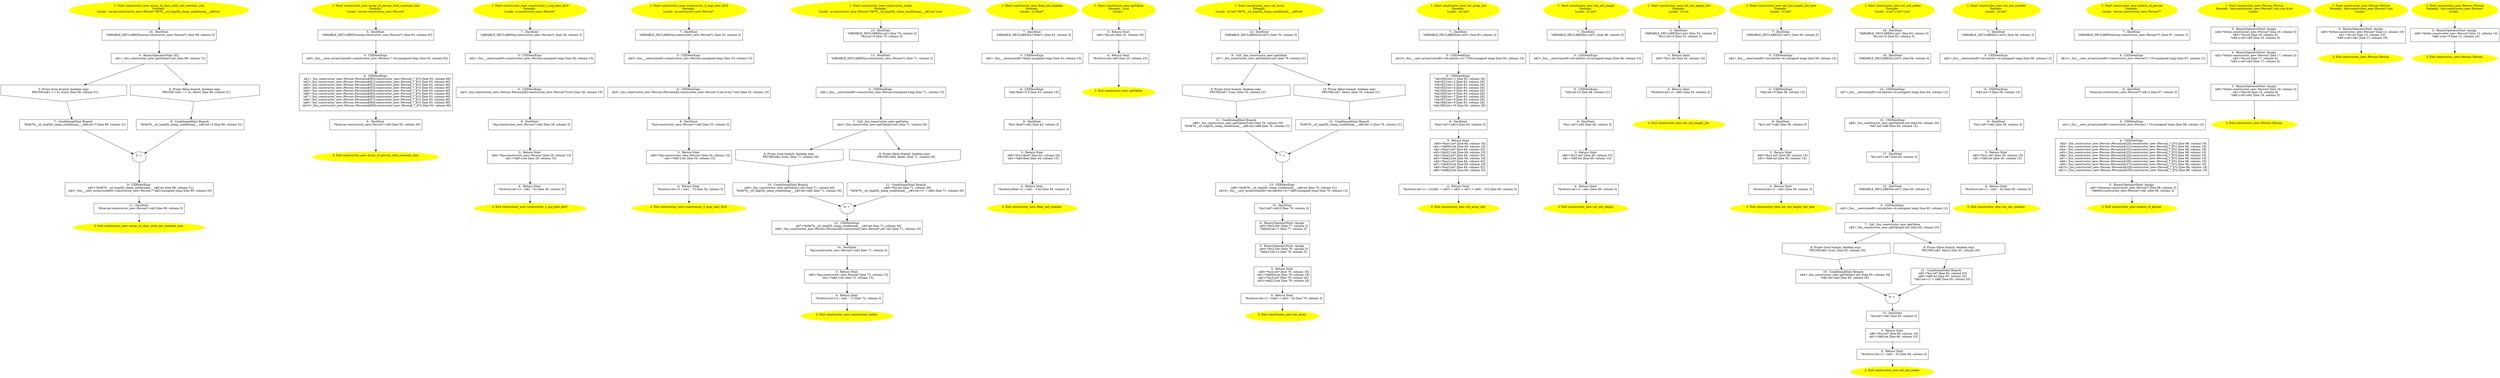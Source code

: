 /* @generated */
digraph cfg {
"array_of_class_with_not_constant_size#constructor_new#9810665286379016302.453a7058d5d4d9a1fa36084713fcfc7d_1" [label="1: Start constructor_new::array_of_class_with_not_constant_size\nFormals: \nLocals:  tarray:constructor_new::Person* 0$?%__sil_tmpSIL_temp_conditional___n$0:int \n  " color=yellow style=filled]
	

	 "array_of_class_with_not_constant_size#constructor_new#9810665286379016302.453a7058d5d4d9a1fa36084713fcfc7d_1" -> "array_of_class_with_not_constant_size#constructor_new#9810665286379016302.453a7058d5d4d9a1fa36084713fcfc7d_10" ;
"array_of_class_with_not_constant_size#constructor_new#9810665286379016302.453a7058d5d4d9a1fa36084713fcfc7d_2" [label="2: Exit constructor_new::array_of_class_with_not_constant_size \n  " color=yellow style=filled]
	

"array_of_class_with_not_constant_size#constructor_new#9810665286379016302.453a7058d5d4d9a1fa36084713fcfc7d_3" [label="3: + \n  " ]
	

	 "array_of_class_with_not_constant_size#constructor_new#9810665286379016302.453a7058d5d4d9a1fa36084713fcfc7d_3" -> "array_of_class_with_not_constant_size#constructor_new#9810665286379016302.453a7058d5d4d9a1fa36084713fcfc7d_9" ;
"array_of_class_with_not_constant_size#constructor_new#9810665286379016302.453a7058d5d4d9a1fa36084713fcfc7d_4" [label="4:  BinaryOperatorStmt: EQ \n   n$1=_fun_constructor_new::getValue(5:int) [line 89, column 31]\n " shape="box"]
	

	 "array_of_class_with_not_constant_size#constructor_new#9810665286379016302.453a7058d5d4d9a1fa36084713fcfc7d_4" -> "array_of_class_with_not_constant_size#constructor_new#9810665286379016302.453a7058d5d4d9a1fa36084713fcfc7d_5" ;
	 "array_of_class_with_not_constant_size#constructor_new#9810665286379016302.453a7058d5d4d9a1fa36084713fcfc7d_4" -> "array_of_class_with_not_constant_size#constructor_new#9810665286379016302.453a7058d5d4d9a1fa36084713fcfc7d_6" ;
"array_of_class_with_not_constant_size#constructor_new#9810665286379016302.453a7058d5d4d9a1fa36084713fcfc7d_5" [label="5: Prune (true branch, boolean exp) \n   PRUNE((n$1 == 5), true); [line 89, column 31]\n " shape="invhouse"]
	

	 "array_of_class_with_not_constant_size#constructor_new#9810665286379016302.453a7058d5d4d9a1fa36084713fcfc7d_5" -> "array_of_class_with_not_constant_size#constructor_new#9810665286379016302.453a7058d5d4d9a1fa36084713fcfc7d_7" ;
"array_of_class_with_not_constant_size#constructor_new#9810665286379016302.453a7058d5d4d9a1fa36084713fcfc7d_6" [label="6: Prune (false branch, boolean exp) \n   PRUNE(!(n$1 == 5), false); [line 89, column 31]\n " shape="invhouse"]
	

	 "array_of_class_with_not_constant_size#constructor_new#9810665286379016302.453a7058d5d4d9a1fa36084713fcfc7d_6" -> "array_of_class_with_not_constant_size#constructor_new#9810665286379016302.453a7058d5d4d9a1fa36084713fcfc7d_8" ;
"array_of_class_with_not_constant_size#constructor_new#9810665286379016302.453a7058d5d4d9a1fa36084713fcfc7d_7" [label="7:  ConditionalStmt Branch \n   *&0$?%__sil_tmpSIL_temp_conditional___n$0:int=5 [line 89, column 31]\n " shape="box"]
	

	 "array_of_class_with_not_constant_size#constructor_new#9810665286379016302.453a7058d5d4d9a1fa36084713fcfc7d_7" -> "array_of_class_with_not_constant_size#constructor_new#9810665286379016302.453a7058d5d4d9a1fa36084713fcfc7d_3" ;
"array_of_class_with_not_constant_size#constructor_new#9810665286379016302.453a7058d5d4d9a1fa36084713fcfc7d_8" [label="8:  ConditionalStmt Branch \n   *&0$?%__sil_tmpSIL_temp_conditional___n$0:int=3 [line 89, column 31]\n " shape="box"]
	

	 "array_of_class_with_not_constant_size#constructor_new#9810665286379016302.453a7058d5d4d9a1fa36084713fcfc7d_8" -> "array_of_class_with_not_constant_size#constructor_new#9810665286379016302.453a7058d5d4d9a1fa36084713fcfc7d_3" ;
"array_of_class_with_not_constant_size#constructor_new#9810665286379016302.453a7058d5d4d9a1fa36084713fcfc7d_9" [label="9:  CXXNewExpr \n   n$2=*&0$?%__sil_tmpSIL_temp_conditional___n$0:int [line 89, column 31]\n  n$3=_fun___new_array((sizeof(t=constructor_new::Person) * n$2):unsigned long) [line 89, column 20]\n " shape="box"]
	

	 "array_of_class_with_not_constant_size#constructor_new#9810665286379016302.453a7058d5d4d9a1fa36084713fcfc7d_9" -> "array_of_class_with_not_constant_size#constructor_new#9810665286379016302.453a7058d5d4d9a1fa36084713fcfc7d_11" ;
"array_of_class_with_not_constant_size#constructor_new#9810665286379016302.453a7058d5d4d9a1fa36084713fcfc7d_10" [label="10:  DeclStmt \n   VARIABLE_DECLARED(tarray:constructor_new::Person*); [line 89, column 3]\n " shape="box"]
	

	 "array_of_class_with_not_constant_size#constructor_new#9810665286379016302.453a7058d5d4d9a1fa36084713fcfc7d_10" -> "array_of_class_with_not_constant_size#constructor_new#9810665286379016302.453a7058d5d4d9a1fa36084713fcfc7d_4" ;
"array_of_class_with_not_constant_size#constructor_new#9810665286379016302.453a7058d5d4d9a1fa36084713fcfc7d_11" [label="11:  DeclStmt \n   *&tarray:constructor_new::Person*=n$3 [line 89, column 3]\n " shape="box"]
	

	 "array_of_class_with_not_constant_size#constructor_new#9810665286379016302.453a7058d5d4d9a1fa36084713fcfc7d_11" -> "array_of_class_with_not_constant_size#constructor_new#9810665286379016302.453a7058d5d4d9a1fa36084713fcfc7d_2" ;
"array_of_person_with_constant_size#constructor_new#10198805942353567956.2cf0ba8d0780ec60bbcca4089ec2aee6_1" [label="1: Start constructor_new::array_of_person_with_constant_size\nFormals: \nLocals:  tarray:constructor_new::Person* \n  " color=yellow style=filled]
	

	 "array_of_person_with_constant_size#constructor_new#10198805942353567956.2cf0ba8d0780ec60bbcca4089ec2aee6_1" -> "array_of_person_with_constant_size#constructor_new#10198805942353567956.2cf0ba8d0780ec60bbcca4089ec2aee6_5" ;
"array_of_person_with_constant_size#constructor_new#10198805942353567956.2cf0ba8d0780ec60bbcca4089ec2aee6_2" [label="2: Exit constructor_new::array_of_person_with_constant_size \n  " color=yellow style=filled]
	

"array_of_person_with_constant_size#constructor_new#10198805942353567956.2cf0ba8d0780ec60bbcca4089ec2aee6_3" [label="3:  CXXNewExpr \n   n$0=_fun___new_array((sizeof(t=constructor_new::Person) * 10):unsigned long) [line 93, column 62]\n " shape="box"]
	

	 "array_of_person_with_constant_size#constructor_new#10198805942353567956.2cf0ba8d0780ec60bbcca4089ec2aee6_3" -> "array_of_person_with_constant_size#constructor_new#10198805942353567956.2cf0ba8d0780ec60bbcca4089ec2aee6_4" ;
"array_of_person_with_constant_size#constructor_new#10198805942353567956.2cf0ba8d0780ec60bbcca4089ec2aee6_4" [label="4:  CXXNewExpr \n   n$1=_fun_constructor_new::Person::Person(n$0[0]:constructor_new::Person[_*_](*)) [line 93, column 66]\n  n$2=_fun_constructor_new::Person::Person(n$0[1]:constructor_new::Person[_*_](*)) [line 93, column 66]\n  n$3=_fun_constructor_new::Person::Person(n$0[2]:constructor_new::Person[_*_](*)) [line 93, column 66]\n  n$4=_fun_constructor_new::Person::Person(n$0[3]:constructor_new::Person[_*_](*)) [line 93, column 66]\n  n$5=_fun_constructor_new::Person::Person(n$0[4]:constructor_new::Person[_*_](*)) [line 93, column 66]\n  n$6=_fun_constructor_new::Person::Person(n$0[5]:constructor_new::Person[_*_](*)) [line 93, column 66]\n  n$7=_fun_constructor_new::Person::Person(n$0[6]:constructor_new::Person[_*_](*)) [line 93, column 66]\n  n$8=_fun_constructor_new::Person::Person(n$0[7]:constructor_new::Person[_*_](*)) [line 93, column 66]\n  n$9=_fun_constructor_new::Person::Person(n$0[8]:constructor_new::Person[_*_](*)) [line 93, column 66]\n  n$10=_fun_constructor_new::Person::Person(n$0[9]:constructor_new::Person[_*_](*)) [line 93, column 66]\n " shape="box"]
	

	 "array_of_person_with_constant_size#constructor_new#10198805942353567956.2cf0ba8d0780ec60bbcca4089ec2aee6_4" -> "array_of_person_with_constant_size#constructor_new#10198805942353567956.2cf0ba8d0780ec60bbcca4089ec2aee6_6" ;
"array_of_person_with_constant_size#constructor_new#10198805942353567956.2cf0ba8d0780ec60bbcca4089ec2aee6_5" [label="5:  DeclStmt \n   VARIABLE_DECLARED(tarray:constructor_new::Person*); [line 93, column 45]\n " shape="box"]
	

	 "array_of_person_with_constant_size#constructor_new#10198805942353567956.2cf0ba8d0780ec60bbcca4089ec2aee6_5" -> "array_of_person_with_constant_size#constructor_new#10198805942353567956.2cf0ba8d0780ec60bbcca4089ec2aee6_3" ;
"array_of_person_with_constant_size#constructor_new#10198805942353567956.2cf0ba8d0780ec60bbcca4089ec2aee6_6" [label="6:  DeclStmt \n   *&tarray:constructor_new::Person*=n$0 [line 93, column 45]\n " shape="box"]
	

	 "array_of_person_with_constant_size#constructor_new#10198805942353567956.2cf0ba8d0780ec60bbcca4089ec2aee6_6" -> "array_of_person_with_constant_size#constructor_new#10198805942353567956.2cf0ba8d0780ec60bbcca4089ec2aee6_2" ;
"constructor_1_arg_new_div0#constructor_new#798841234716809588.2c010a7c7293e961b9ed8149c3f3debe_1" [label="1: Start constructor_new::constructor_1_arg_new_div0\nFormals: \nLocals:  p:constructor_new::Person* \n  " color=yellow style=filled]
	

	 "constructor_1_arg_new_div0#constructor_new#798841234716809588.2c010a7c7293e961b9ed8149c3f3debe_1" -> "constructor_1_arg_new_div0#constructor_new#798841234716809588.2c010a7c7293e961b9ed8149c3f3debe_7" ;
"constructor_1_arg_new_div0#constructor_new#798841234716809588.2c010a7c7293e961b9ed8149c3f3debe_2" [label="2: Exit constructor_new::constructor_1_arg_new_div0 \n  " color=yellow style=filled]
	

"constructor_1_arg_new_div0#constructor_new#798841234716809588.2c010a7c7293e961b9ed8149c3f3debe_3" [label="3:  Return Stmt \n   n$0=*&p:constructor_new::Person* [line 29, column 15]\n  n$1=*n$0.x:int [line 29, column 15]\n " shape="box"]
	

	 "constructor_1_arg_new_div0#constructor_new#798841234716809588.2c010a7c7293e961b9ed8149c3f3debe_3" -> "constructor_1_arg_new_div0#constructor_new#798841234716809588.2c010a7c7293e961b9ed8149c3f3debe_4" ;
"constructor_1_arg_new_div0#constructor_new#798841234716809588.2c010a7c7293e961b9ed8149c3f3debe_4" [label="4:  Return Stmt \n   *&return:int=(1 / (n$1 - 5)) [line 29, column 3]\n " shape="box"]
	

	 "constructor_1_arg_new_div0#constructor_new#798841234716809588.2c010a7c7293e961b9ed8149c3f3debe_4" -> "constructor_1_arg_new_div0#constructor_new#798841234716809588.2c010a7c7293e961b9ed8149c3f3debe_2" ;
"constructor_1_arg_new_div0#constructor_new#798841234716809588.2c010a7c7293e961b9ed8149c3f3debe_5" [label="5:  CXXNewExpr \n   n$2=_fun___new(sizeof(t=constructor_new::Person):unsigned long) [line 28, column 15]\n " shape="box"]
	

	 "constructor_1_arg_new_div0#constructor_new#798841234716809588.2c010a7c7293e961b9ed8149c3f3debe_5" -> "constructor_1_arg_new_div0#constructor_new#798841234716809588.2c010a7c7293e961b9ed8149c3f3debe_6" ;
"constructor_1_arg_new_div0#constructor_new#798841234716809588.2c010a7c7293e961b9ed8149c3f3debe_6" [label="6:  CXXNewExpr \n   n$3=_fun_constructor_new::Person::Person(n$2:constructor_new::Person*,5:int) [line 28, column 19]\n " shape="box"]
	

	 "constructor_1_arg_new_div0#constructor_new#798841234716809588.2c010a7c7293e961b9ed8149c3f3debe_6" -> "constructor_1_arg_new_div0#constructor_new#798841234716809588.2c010a7c7293e961b9ed8149c3f3debe_8" ;
"constructor_1_arg_new_div0#constructor_new#798841234716809588.2c010a7c7293e961b9ed8149c3f3debe_7" [label="7:  DeclStmt \n   VARIABLE_DECLARED(p:constructor_new::Person*); [line 28, column 3]\n " shape="box"]
	

	 "constructor_1_arg_new_div0#constructor_new#798841234716809588.2c010a7c7293e961b9ed8149c3f3debe_7" -> "constructor_1_arg_new_div0#constructor_new#798841234716809588.2c010a7c7293e961b9ed8149c3f3debe_5" ;
"constructor_1_arg_new_div0#constructor_new#798841234716809588.2c010a7c7293e961b9ed8149c3f3debe_8" [label="8:  DeclStmt \n   *&p:constructor_new::Person*=n$2 [line 28, column 3]\n " shape="box"]
	

	 "constructor_1_arg_new_div0#constructor_new#798841234716809588.2c010a7c7293e961b9ed8149c3f3debe_8" -> "constructor_1_arg_new_div0#constructor_new#798841234716809588.2c010a7c7293e961b9ed8149c3f3debe_3" ;
"constructor_3_args_new_div0#constructor_new#13438839859480315932.2122014ebac449e6fb981ba75ba0617e_1" [label="1: Start constructor_new::constructor_3_args_new_div0\nFormals: \nLocals:  p:constructor_new::Person* \n  " color=yellow style=filled]
	

	 "constructor_3_args_new_div0#constructor_new#13438839859480315932.2122014ebac449e6fb981ba75ba0617e_1" -> "constructor_3_args_new_div0#constructor_new#13438839859480315932.2122014ebac449e6fb981ba75ba0617e_7" ;
"constructor_3_args_new_div0#constructor_new#13438839859480315932.2122014ebac449e6fb981ba75ba0617e_2" [label="2: Exit constructor_new::constructor_3_args_new_div0 \n  " color=yellow style=filled]
	

"constructor_3_args_new_div0#constructor_new#13438839859480315932.2122014ebac449e6fb981ba75ba0617e_3" [label="3:  Return Stmt \n   n$0=*&p:constructor_new::Person* [line 34, column 15]\n  n$1=*n$0.z:int [line 34, column 15]\n " shape="box"]
	

	 "constructor_3_args_new_div0#constructor_new#13438839859480315932.2122014ebac449e6fb981ba75ba0617e_3" -> "constructor_3_args_new_div0#constructor_new#13438839859480315932.2122014ebac449e6fb981ba75ba0617e_4" ;
"constructor_3_args_new_div0#constructor_new#13438839859480315932.2122014ebac449e6fb981ba75ba0617e_4" [label="4:  Return Stmt \n   *&return:int=(1 / (n$1 - 7)) [line 34, column 3]\n " shape="box"]
	

	 "constructor_3_args_new_div0#constructor_new#13438839859480315932.2122014ebac449e6fb981ba75ba0617e_4" -> "constructor_3_args_new_div0#constructor_new#13438839859480315932.2122014ebac449e6fb981ba75ba0617e_2" ;
"constructor_3_args_new_div0#constructor_new#13438839859480315932.2122014ebac449e6fb981ba75ba0617e_5" [label="5:  CXXNewExpr \n   n$2=_fun___new(sizeof(t=constructor_new::Person):unsigned long) [line 33, column 15]\n " shape="box"]
	

	 "constructor_3_args_new_div0#constructor_new#13438839859480315932.2122014ebac449e6fb981ba75ba0617e_5" -> "constructor_3_args_new_div0#constructor_new#13438839859480315932.2122014ebac449e6fb981ba75ba0617e_6" ;
"constructor_3_args_new_div0#constructor_new#13438839859480315932.2122014ebac449e6fb981ba75ba0617e_6" [label="6:  CXXNewExpr \n   n$3=_fun_constructor_new::Person::Person(n$2:constructor_new::Person*,5:int,6:int,7:int) [line 33, column 19]\n " shape="box"]
	

	 "constructor_3_args_new_div0#constructor_new#13438839859480315932.2122014ebac449e6fb981ba75ba0617e_6" -> "constructor_3_args_new_div0#constructor_new#13438839859480315932.2122014ebac449e6fb981ba75ba0617e_8" ;
"constructor_3_args_new_div0#constructor_new#13438839859480315932.2122014ebac449e6fb981ba75ba0617e_7" [label="7:  DeclStmt \n   VARIABLE_DECLARED(p:constructor_new::Person*); [line 33, column 3]\n " shape="box"]
	

	 "constructor_3_args_new_div0#constructor_new#13438839859480315932.2122014ebac449e6fb981ba75ba0617e_7" -> "constructor_3_args_new_div0#constructor_new#13438839859480315932.2122014ebac449e6fb981ba75ba0617e_5" ;
"constructor_3_args_new_div0#constructor_new#13438839859480315932.2122014ebac449e6fb981ba75ba0617e_8" [label="8:  DeclStmt \n   *&p:constructor_new::Person*=n$2 [line 33, column 3]\n " shape="box"]
	

	 "constructor_3_args_new_div0#constructor_new#13438839859480315932.2122014ebac449e6fb981ba75ba0617e_8" -> "constructor_3_args_new_div0#constructor_new#13438839859480315932.2122014ebac449e6fb981ba75ba0617e_3" ;
"constructor_nodes#constructor_new#2199504594298711726.73e416487288cbd4adea79b64a17dbe2_1" [label="1: Start constructor_new::constructor_nodes\nFormals: \nLocals:  p:constructor_new::Person* 0$?%__sil_tmpSIL_temp_conditional___n$3:int z:int \n  " color=yellow style=filled]
	

	 "constructor_nodes#constructor_new#2199504594298711726.73e416487288cbd4adea79b64a17dbe2_1" -> "constructor_nodes#constructor_new#2199504594298711726.73e416487288cbd4adea79b64a17dbe2_15" ;
"constructor_nodes#constructor_new#2199504594298711726.73e416487288cbd4adea79b64a17dbe2_2" [label="2: Exit constructor_new::constructor_nodes \n  " color=yellow style=filled]
	

"constructor_nodes#constructor_new#2199504594298711726.73e416487288cbd4adea79b64a17dbe2_3" [label="3:  Return Stmt \n   n$0=*&p:constructor_new::Person* [line 72, column 15]\n  n$1=*n$0.x:int [line 72, column 15]\n " shape="box"]
	

	 "constructor_nodes#constructor_new#2199504594298711726.73e416487288cbd4adea79b64a17dbe2_3" -> "constructor_nodes#constructor_new#2199504594298711726.73e416487288cbd4adea79b64a17dbe2_4" ;
"constructor_nodes#constructor_new#2199504594298711726.73e416487288cbd4adea79b64a17dbe2_4" [label="4:  Return Stmt \n   *&return:int=(1 / (n$1 - 7)) [line 72, column 3]\n " shape="box"]
	

	 "constructor_nodes#constructor_new#2199504594298711726.73e416487288cbd4adea79b64a17dbe2_4" -> "constructor_nodes#constructor_new#2199504594298711726.73e416487288cbd4adea79b64a17dbe2_2" ;
"constructor_nodes#constructor_new#2199504594298711726.73e416487288cbd4adea79b64a17dbe2_5" [label="5:  CXXNewExpr \n   n$2=_fun___new(sizeof(t=constructor_new::Person):unsigned long) [line 71, column 15]\n " shape="box"]
	

	 "constructor_nodes#constructor_new#2199504594298711726.73e416487288cbd4adea79b64a17dbe2_5" -> "constructor_nodes#constructor_new#2199504594298711726.73e416487288cbd4adea79b64a17dbe2_7" ;
"constructor_nodes#constructor_new#2199504594298711726.73e416487288cbd4adea79b64a17dbe2_6" [label="6: + \n  " ]
	

	 "constructor_nodes#constructor_new#2199504594298711726.73e416487288cbd4adea79b64a17dbe2_6" -> "constructor_nodes#constructor_new#2199504594298711726.73e416487288cbd4adea79b64a17dbe2_12" ;
"constructor_nodes#constructor_new#2199504594298711726.73e416487288cbd4adea79b64a17dbe2_7" [label="7:  Call _fun_constructor_new::getValue \n   n$4=_fun_constructor_new::getValue(0:int) [line 71, column 26]\n " shape="box"]
	

	 "constructor_nodes#constructor_new#2199504594298711726.73e416487288cbd4adea79b64a17dbe2_7" -> "constructor_nodes#constructor_new#2199504594298711726.73e416487288cbd4adea79b64a17dbe2_8" ;
	 "constructor_nodes#constructor_new#2199504594298711726.73e416487288cbd4adea79b64a17dbe2_7" -> "constructor_nodes#constructor_new#2199504594298711726.73e416487288cbd4adea79b64a17dbe2_9" ;
"constructor_nodes#constructor_new#2199504594298711726.73e416487288cbd4adea79b64a17dbe2_8" [label="8: Prune (true branch, boolean exp) \n   PRUNE(n$4, true); [line 71, column 26]\n " shape="invhouse"]
	

	 "constructor_nodes#constructor_new#2199504594298711726.73e416487288cbd4adea79b64a17dbe2_8" -> "constructor_nodes#constructor_new#2199504594298711726.73e416487288cbd4adea79b64a17dbe2_10" ;
"constructor_nodes#constructor_new#2199504594298711726.73e416487288cbd4adea79b64a17dbe2_9" [label="9: Prune (false branch, boolean exp) \n   PRUNE(!n$4, false); [line 71, column 26]\n " shape="invhouse"]
	

	 "constructor_nodes#constructor_new#2199504594298711726.73e416487288cbd4adea79b64a17dbe2_9" -> "constructor_nodes#constructor_new#2199504594298711726.73e416487288cbd4adea79b64a17dbe2_11" ;
"constructor_nodes#constructor_new#2199504594298711726.73e416487288cbd4adea79b64a17dbe2_10" [label="10:  ConditionalStmt Branch \n   n$5=_fun_constructor_new::getValue(1:int) [line 71, column 40]\n  *&0$?%__sil_tmpSIL_temp_conditional___n$3:int=n$5 [line 71, column 26]\n " shape="box"]
	

	 "constructor_nodes#constructor_new#2199504594298711726.73e416487288cbd4adea79b64a17dbe2_10" -> "constructor_nodes#constructor_new#2199504594298711726.73e416487288cbd4adea79b64a17dbe2_6" ;
"constructor_nodes#constructor_new#2199504594298711726.73e416487288cbd4adea79b64a17dbe2_11" [label="11:  ConditionalStmt Branch \n   n$6=*&z:int [line 71, column 58]\n  *&0$?%__sil_tmpSIL_temp_conditional___n$3:int=(1 + n$6) [line 71, column 26]\n " shape="box"]
	

	 "constructor_nodes#constructor_new#2199504594298711726.73e416487288cbd4adea79b64a17dbe2_11" -> "constructor_nodes#constructor_new#2199504594298711726.73e416487288cbd4adea79b64a17dbe2_6" ;
"constructor_nodes#constructor_new#2199504594298711726.73e416487288cbd4adea79b64a17dbe2_12" [label="12:  CXXNewExpr \n   n$7=*&0$?%__sil_tmpSIL_temp_conditional___n$3:int [line 71, column 26]\n  n$8=_fun_constructor_new::Person::Person(n$2:constructor_new::Person*,n$7:int) [line 71, column 19]\n " shape="box"]
	

	 "constructor_nodes#constructor_new#2199504594298711726.73e416487288cbd4adea79b64a17dbe2_12" -> "constructor_nodes#constructor_new#2199504594298711726.73e416487288cbd4adea79b64a17dbe2_14" ;
"constructor_nodes#constructor_new#2199504594298711726.73e416487288cbd4adea79b64a17dbe2_13" [label="13:  DeclStmt \n   VARIABLE_DECLARED(p:constructor_new::Person*); [line 71, column 3]\n " shape="box"]
	

	 "constructor_nodes#constructor_new#2199504594298711726.73e416487288cbd4adea79b64a17dbe2_13" -> "constructor_nodes#constructor_new#2199504594298711726.73e416487288cbd4adea79b64a17dbe2_5" ;
"constructor_nodes#constructor_new#2199504594298711726.73e416487288cbd4adea79b64a17dbe2_14" [label="14:  DeclStmt \n   *&p:constructor_new::Person*=n$2 [line 71, column 3]\n " shape="box"]
	

	 "constructor_nodes#constructor_new#2199504594298711726.73e416487288cbd4adea79b64a17dbe2_14" -> "constructor_nodes#constructor_new#2199504594298711726.73e416487288cbd4adea79b64a17dbe2_3" ;
"constructor_nodes#constructor_new#2199504594298711726.73e416487288cbd4adea79b64a17dbe2_15" [label="15:  DeclStmt \n   VARIABLE_DECLARED(z:int); [line 70, column 3]\n  *&z:int=6 [line 70, column 3]\n " shape="box"]
	

	 "constructor_nodes#constructor_new#2199504594298711726.73e416487288cbd4adea79b64a17dbe2_15" -> "constructor_nodes#constructor_new#2199504594298711726.73e416487288cbd4adea79b64a17dbe2_13" ;
"float_init_number#constructor_new#3988440966025503299.b1d13528d0a983c1943c8fdd13e58be6_1" [label="1: Start constructor_new::float_init_number\nFormals: \nLocals:  x1:float* \n  " color=yellow style=filled]
	

	 "float_init_number#constructor_new#3988440966025503299.b1d13528d0a983c1943c8fdd13e58be6_1" -> "float_init_number#constructor_new#3988440966025503299.b1d13528d0a983c1943c8fdd13e58be6_7" ;
"float_init_number#constructor_new#3988440966025503299.b1d13528d0a983c1943c8fdd13e58be6_2" [label="2: Exit constructor_new::float_init_number \n  " color=yellow style=filled]
	

"float_init_number#constructor_new#3988440966025503299.b1d13528d0a983c1943c8fdd13e58be6_3" [label="3:  Return Stmt \n   n$0=*&x1:float* [line 44, column 16]\n  n$1=*n$0:float [line 44, column 15]\n " shape="box"]
	

	 "float_init_number#constructor_new#3988440966025503299.b1d13528d0a983c1943c8fdd13e58be6_3" -> "float_init_number#constructor_new#3988440966025503299.b1d13528d0a983c1943c8fdd13e58be6_4" ;
"float_init_number#constructor_new#3988440966025503299.b1d13528d0a983c1943c8fdd13e58be6_4" [label="4:  Return Stmt \n   *&return:float=(1 / (n$1 - 5.4)) [line 44, column 3]\n " shape="box"]
	

	 "float_init_number#constructor_new#3988440966025503299.b1d13528d0a983c1943c8fdd13e58be6_4" -> "float_init_number#constructor_new#3988440966025503299.b1d13528d0a983c1943c8fdd13e58be6_2" ;
"float_init_number#constructor_new#3988440966025503299.b1d13528d0a983c1943c8fdd13e58be6_5" [label="5:  CXXNewExpr \n   n$2=_fun___new(sizeof(t=float):unsigned long) [line 43, column 15]\n " shape="box"]
	

	 "float_init_number#constructor_new#3988440966025503299.b1d13528d0a983c1943c8fdd13e58be6_5" -> "float_init_number#constructor_new#3988440966025503299.b1d13528d0a983c1943c8fdd13e58be6_6" ;
"float_init_number#constructor_new#3988440966025503299.b1d13528d0a983c1943c8fdd13e58be6_6" [label="6:  CXXNewExpr \n   *n$2:float=5.4 [line 43, column 15]\n " shape="box"]
	

	 "float_init_number#constructor_new#3988440966025503299.b1d13528d0a983c1943c8fdd13e58be6_6" -> "float_init_number#constructor_new#3988440966025503299.b1d13528d0a983c1943c8fdd13e58be6_8" ;
"float_init_number#constructor_new#3988440966025503299.b1d13528d0a983c1943c8fdd13e58be6_7" [label="7:  DeclStmt \n   VARIABLE_DECLARED(x1:float*); [line 43, column 3]\n " shape="box"]
	

	 "float_init_number#constructor_new#3988440966025503299.b1d13528d0a983c1943c8fdd13e58be6_7" -> "float_init_number#constructor_new#3988440966025503299.b1d13528d0a983c1943c8fdd13e58be6_5" ;
"float_init_number#constructor_new#3988440966025503299.b1d13528d0a983c1943c8fdd13e58be6_8" [label="8:  DeclStmt \n   *&x1:float*=n$2 [line 43, column 3]\n " shape="box"]
	

	 "float_init_number#constructor_new#3988440966025503299.b1d13528d0a983c1943c8fdd13e58be6_8" -> "float_init_number#constructor_new#3988440966025503299.b1d13528d0a983c1943c8fdd13e58be6_3" ;
"getValue#constructor_new#15577065010748217440.6aa0942189125cc8fd36b278b0742cd2_1" [label="1: Start constructor_new::getValue\nFormals:  x:int\nLocals:  \n  " color=yellow style=filled]
	

	 "getValue#constructor_new#15577065010748217440.6aa0942189125cc8fd36b278b0742cd2_1" -> "getValue#constructor_new#15577065010748217440.6aa0942189125cc8fd36b278b0742cd2_3" ;
"getValue#constructor_new#15577065010748217440.6aa0942189125cc8fd36b278b0742cd2_2" [label="2: Exit constructor_new::getValue \n  " color=yellow style=filled]
	

"getValue#constructor_new#15577065010748217440.6aa0942189125cc8fd36b278b0742cd2_3" [label="3:  Return Stmt \n   n$0=*&x:int [line 25, column 30]\n " shape="box"]
	

	 "getValue#constructor_new#15577065010748217440.6aa0942189125cc8fd36b278b0742cd2_3" -> "getValue#constructor_new#15577065010748217440.6aa0942189125cc8fd36b278b0742cd2_4" ;
"getValue#constructor_new#15577065010748217440.6aa0942189125cc8fd36b278b0742cd2_4" [label="4:  Return Stmt \n   *&return:int=n$0 [line 25, column 23]\n " shape="box"]
	

	 "getValue#constructor_new#15577065010748217440.6aa0942189125cc8fd36b278b0742cd2_4" -> "getValue#constructor_new#15577065010748217440.6aa0942189125cc8fd36b278b0742cd2_2" ;
"int_array#constructor_new#17288301834361373856.f0e67f3600c928968ac2559eafa09ba2_1" [label="1: Start constructor_new::int_array\nFormals: \nLocals:  x2:int* 0$?%__sil_tmpSIL_temp_conditional___n$6:int \n  " color=yellow style=filled]
	

	 "int_array#constructor_new#17288301834361373856.f0e67f3600c928968ac2559eafa09ba2_1" -> "int_array#constructor_new#17288301834361373856.f0e67f3600c928968ac2559eafa09ba2_14" ;
"int_array#constructor_new#17288301834361373856.f0e67f3600c928968ac2559eafa09ba2_2" [label="2: Exit constructor_new::int_array \n  " color=yellow style=filled]
	

"int_array#constructor_new#17288301834361373856.f0e67f3600c928968ac2559eafa09ba2_3" [label="3:  Return Stmt \n   n$0=*&x2:int* [line 79, column 16]\n  n$1=*n$0[0]:int [line 79, column 16]\n  n$2=*&x2:int* [line 79, column 24]\n  n$3=*n$2[1]:int [line 79, column 24]\n " shape="box"]
	

	 "int_array#constructor_new#17288301834361373856.f0e67f3600c928968ac2559eafa09ba2_3" -> "int_array#constructor_new#17288301834361373856.f0e67f3600c928968ac2559eafa09ba2_4" ;
"int_array#constructor_new#17288301834361373856.f0e67f3600c928968ac2559eafa09ba2_4" [label="4:  Return Stmt \n   *&return:int=(1 / ((n$1 + n$3) - 3)) [line 79, column 3]\n " shape="box"]
	

	 "int_array#constructor_new#17288301834361373856.f0e67f3600c928968ac2559eafa09ba2_4" -> "int_array#constructor_new#17288301834361373856.f0e67f3600c928968ac2559eafa09ba2_2" ;
"int_array#constructor_new#17288301834361373856.f0e67f3600c928968ac2559eafa09ba2_5" [label="5:  BinaryOperatorStmt: Assign \n   n$4=*&x2:int* [line 78, column 3]\n  *n$4[1]:int=2 [line 78, column 3]\n " shape="box"]
	

	 "int_array#constructor_new#17288301834361373856.f0e67f3600c928968ac2559eafa09ba2_5" -> "int_array#constructor_new#17288301834361373856.f0e67f3600c928968ac2559eafa09ba2_3" ;
"int_array#constructor_new#17288301834361373856.f0e67f3600c928968ac2559eafa09ba2_6" [label="6:  BinaryOperatorStmt: Assign \n   n$5=*&x2:int* [line 77, column 3]\n  *n$5[0]:int=1 [line 77, column 3]\n " shape="box"]
	

	 "int_array#constructor_new#17288301834361373856.f0e67f3600c928968ac2559eafa09ba2_6" -> "int_array#constructor_new#17288301834361373856.f0e67f3600c928968ac2559eafa09ba2_5" ;
"int_array#constructor_new#17288301834361373856.f0e67f3600c928968ac2559eafa09ba2_7" [label="7: + \n  " ]
	

	 "int_array#constructor_new#17288301834361373856.f0e67f3600c928968ac2559eafa09ba2_7" -> "int_array#constructor_new#17288301834361373856.f0e67f3600c928968ac2559eafa09ba2_13" ;
"int_array#constructor_new#17288301834361373856.f0e67f3600c928968ac2559eafa09ba2_8" [label="8:  Call _fun_constructor_new::getValue \n   n$7=_fun_constructor_new::getValue(5:int) [line 76, column 21]\n " shape="box"]
	

	 "int_array#constructor_new#17288301834361373856.f0e67f3600c928968ac2559eafa09ba2_8" -> "int_array#constructor_new#17288301834361373856.f0e67f3600c928968ac2559eafa09ba2_9" ;
	 "int_array#constructor_new#17288301834361373856.f0e67f3600c928968ac2559eafa09ba2_8" -> "int_array#constructor_new#17288301834361373856.f0e67f3600c928968ac2559eafa09ba2_10" ;
"int_array#constructor_new#17288301834361373856.f0e67f3600c928968ac2559eafa09ba2_9" [label="9: Prune (true branch, boolean exp) \n   PRUNE(n$7, true); [line 76, column 21]\n " shape="invhouse"]
	

	 "int_array#constructor_new#17288301834361373856.f0e67f3600c928968ac2559eafa09ba2_9" -> "int_array#constructor_new#17288301834361373856.f0e67f3600c928968ac2559eafa09ba2_11" ;
"int_array#constructor_new#17288301834361373856.f0e67f3600c928968ac2559eafa09ba2_10" [label="10: Prune (false branch, boolean exp) \n   PRUNE(!n$7, false); [line 76, column 21]\n " shape="invhouse"]
	

	 "int_array#constructor_new#17288301834361373856.f0e67f3600c928968ac2559eafa09ba2_10" -> "int_array#constructor_new#17288301834361373856.f0e67f3600c928968ac2559eafa09ba2_12" ;
"int_array#constructor_new#17288301834361373856.f0e67f3600c928968ac2559eafa09ba2_11" [label="11:  ConditionalStmt Branch \n   n$8=_fun_constructor_new::getValue(5:int) [line 76, column 35]\n  *&0$?%__sil_tmpSIL_temp_conditional___n$6:int=n$8 [line 76, column 21]\n " shape="box"]
	

	 "int_array#constructor_new#17288301834361373856.f0e67f3600c928968ac2559eafa09ba2_11" -> "int_array#constructor_new#17288301834361373856.f0e67f3600c928968ac2559eafa09ba2_7" ;
"int_array#constructor_new#17288301834361373856.f0e67f3600c928968ac2559eafa09ba2_12" [label="12:  ConditionalStmt Branch \n   *&0$?%__sil_tmpSIL_temp_conditional___n$6:int=3 [line 76, column 21]\n " shape="box"]
	

	 "int_array#constructor_new#17288301834361373856.f0e67f3600c928968ac2559eafa09ba2_12" -> "int_array#constructor_new#17288301834361373856.f0e67f3600c928968ac2559eafa09ba2_7" ;
"int_array#constructor_new#17288301834361373856.f0e67f3600c928968ac2559eafa09ba2_13" [label="13:  CXXNewExpr \n   n$9=*&0$?%__sil_tmpSIL_temp_conditional___n$6:int [line 76, column 21]\n  n$10=_fun___new_array((sizeof(t=int;nbytes=4) * n$9):unsigned long) [line 76, column 13]\n " shape="box"]
	

	 "int_array#constructor_new#17288301834361373856.f0e67f3600c928968ac2559eafa09ba2_13" -> "int_array#constructor_new#17288301834361373856.f0e67f3600c928968ac2559eafa09ba2_15" ;
"int_array#constructor_new#17288301834361373856.f0e67f3600c928968ac2559eafa09ba2_14" [label="14:  DeclStmt \n   VARIABLE_DECLARED(x2:int*); [line 76, column 3]\n " shape="box"]
	

	 "int_array#constructor_new#17288301834361373856.f0e67f3600c928968ac2559eafa09ba2_14" -> "int_array#constructor_new#17288301834361373856.f0e67f3600c928968ac2559eafa09ba2_8" ;
"int_array#constructor_new#17288301834361373856.f0e67f3600c928968ac2559eafa09ba2_15" [label="15:  DeclStmt \n   *&x2:int*=n$10 [line 76, column 3]\n " shape="box"]
	

	 "int_array#constructor_new#17288301834361373856.f0e67f3600c928968ac2559eafa09ba2_15" -> "int_array#constructor_new#17288301834361373856.f0e67f3600c928968ac2559eafa09ba2_6" ;
"int_array_init#constructor_new#14099932616230884357.69a63438c3aee293029f068d373c29c3_1" [label="1: Start constructor_new::int_array_init\nFormals: \nLocals:  arr:int* \n  " color=yellow style=filled]
	

	 "int_array_init#constructor_new#14099932616230884357.69a63438c3aee293029f068d373c29c3_1" -> "int_array_init#constructor_new#14099932616230884357.69a63438c3aee293029f068d373c29c3_7" ;
"int_array_init#constructor_new#14099932616230884357.69a63438c3aee293029f068d373c29c3_2" [label="2: Exit constructor_new::int_array_init \n  " color=yellow style=filled]
	

"int_array_init#constructor_new#14099932616230884357.69a63438c3aee293029f068d373c29c3_3" [label="3:  Return Stmt \n   n$0=*&arr:int* [line 84, column 16]\n  n$1=*n$0[0]:int [line 84, column 16]\n  n$2=*&arr:int* [line 84, column 25]\n  n$3=*n$2[1]:int [line 84, column 25]\n  n$4=*&arr:int* [line 84, column 34]\n  n$5=*n$4[2]:int [line 84, column 34]\n  n$6=*&arr:int* [line 84, column 43]\n  n$7=*n$6[3]:int [line 84, column 43]\n  n$8=*&arr:int* [line 84, column 52]\n  n$9=*n$8[4]:int [line 84, column 52]\n " shape="box"]
	

	 "int_array_init#constructor_new#14099932616230884357.69a63438c3aee293029f068d373c29c3_3" -> "int_array_init#constructor_new#14099932616230884357.69a63438c3aee293029f068d373c29c3_4" ;
"int_array_init#constructor_new#14099932616230884357.69a63438c3aee293029f068d373c29c3_4" [label="4:  Return Stmt \n   *&return:int=(1 / (((((n$1 + n$3) + n$5) + n$7) + n$9) - 15)) [line 84, column 3]\n " shape="box"]
	

	 "int_array_init#constructor_new#14099932616230884357.69a63438c3aee293029f068d373c29c3_4" -> "int_array_init#constructor_new#14099932616230884357.69a63438c3aee293029f068d373c29c3_2" ;
"int_array_init#constructor_new#14099932616230884357.69a63438c3aee293029f068d373c29c3_5" [label="5:  CXXNewExpr \n   n$10=_fun___new_array((sizeof(t=int;nbytes=4) * 100):unsigned long) [line 83, column 14]\n " shape="box"]
	

	 "int_array_init#constructor_new#14099932616230884357.69a63438c3aee293029f068d373c29c3_5" -> "int_array_init#constructor_new#14099932616230884357.69a63438c3aee293029f068d373c29c3_6" ;
"int_array_init#constructor_new#14099932616230884357.69a63438c3aee293029f068d373c29c3_6" [label="6:  CXXNewExpr \n   *n$10[0]:int=1 [line 83, column 26]\n  *n$10[1]:int=2 [line 83, column 26]\n  *n$10[2]:int=3 [line 83, column 26]\n  *n$10[3]:int=4 [line 83, column 26]\n  *n$10[4]:int=5 [line 83, column 26]\n  *n$10[5]:int=6 [line 83, column 26]\n  *n$10[6]:int=7 [line 83, column 26]\n  *n$10[7]:int=8 [line 83, column 26]\n  *n$10[8]:int=9 [line 83, column 26]\n  *n$10[9]:int=10 [line 83, column 26]\n " shape="box"]
	

	 "int_array_init#constructor_new#14099932616230884357.69a63438c3aee293029f068d373c29c3_6" -> "int_array_init#constructor_new#14099932616230884357.69a63438c3aee293029f068d373c29c3_8" ;
"int_array_init#constructor_new#14099932616230884357.69a63438c3aee293029f068d373c29c3_7" [label="7:  DeclStmt \n   VARIABLE_DECLARED(arr:int*); [line 83, column 3]\n " shape="box"]
	

	 "int_array_init#constructor_new#14099932616230884357.69a63438c3aee293029f068d373c29c3_7" -> "int_array_init#constructor_new#14099932616230884357.69a63438c3aee293029f068d373c29c3_5" ;
"int_array_init#constructor_new#14099932616230884357.69a63438c3aee293029f068d373c29c3_8" [label="8:  DeclStmt \n   *&arr:int*=n$10 [line 83, column 3]\n " shape="box"]
	

	 "int_array_init#constructor_new#14099932616230884357.69a63438c3aee293029f068d373c29c3_8" -> "int_array_init#constructor_new#14099932616230884357.69a63438c3aee293029f068d373c29c3_3" ;
"int_init_empty#constructor_new#15413029864213743197.d5b807871fe4ea10e898a381f0edef4d_1" [label="1: Start constructor_new::int_init_empty\nFormals: \nLocals:  x1:int* \n  " color=yellow style=filled]
	

	 "int_init_empty#constructor_new#15413029864213743197.d5b807871fe4ea10e898a381f0edef4d_1" -> "int_init_empty#constructor_new#15413029864213743197.d5b807871fe4ea10e898a381f0edef4d_7" ;
"int_init_empty#constructor_new#15413029864213743197.d5b807871fe4ea10e898a381f0edef4d_2" [label="2: Exit constructor_new::int_init_empty \n  " color=yellow style=filled]
	

"int_init_empty#constructor_new#15413029864213743197.d5b807871fe4ea10e898a381f0edef4d_3" [label="3:  Return Stmt \n   n$0=*&x1:int* [line 49, column 15]\n  n$1=*n$0:int [line 49, column 14]\n " shape="box"]
	

	 "int_init_empty#constructor_new#15413029864213743197.d5b807871fe4ea10e898a381f0edef4d_3" -> "int_init_empty#constructor_new#15413029864213743197.d5b807871fe4ea10e898a381f0edef4d_4" ;
"int_init_empty#constructor_new#15413029864213743197.d5b807871fe4ea10e898a381f0edef4d_4" [label="4:  Return Stmt \n   *&return:int=(1 / n$1) [line 49, column 3]\n " shape="box"]
	

	 "int_init_empty#constructor_new#15413029864213743197.d5b807871fe4ea10e898a381f0edef4d_4" -> "int_init_empty#constructor_new#15413029864213743197.d5b807871fe4ea10e898a381f0edef4d_2" ;
"int_init_empty#constructor_new#15413029864213743197.d5b807871fe4ea10e898a381f0edef4d_5" [label="5:  CXXNewExpr \n   n$2=_fun___new(sizeof(t=int;nbytes=4):unsigned long) [line 48, column 13]\n " shape="box"]
	

	 "int_init_empty#constructor_new#15413029864213743197.d5b807871fe4ea10e898a381f0edef4d_5" -> "int_init_empty#constructor_new#15413029864213743197.d5b807871fe4ea10e898a381f0edef4d_6" ;
"int_init_empty#constructor_new#15413029864213743197.d5b807871fe4ea10e898a381f0edef4d_6" [label="6:  CXXNewExpr \n   *n$2:int=0 [line 48, column 21]\n " shape="box"]
	

	 "int_init_empty#constructor_new#15413029864213743197.d5b807871fe4ea10e898a381f0edef4d_6" -> "int_init_empty#constructor_new#15413029864213743197.d5b807871fe4ea10e898a381f0edef4d_8" ;
"int_init_empty#constructor_new#15413029864213743197.d5b807871fe4ea10e898a381f0edef4d_7" [label="7:  DeclStmt \n   VARIABLE_DECLARED(x1:int*); [line 48, column 3]\n " shape="box"]
	

	 "int_init_empty#constructor_new#15413029864213743197.d5b807871fe4ea10e898a381f0edef4d_7" -> "int_init_empty#constructor_new#15413029864213743197.d5b807871fe4ea10e898a381f0edef4d_5" ;
"int_init_empty#constructor_new#15413029864213743197.d5b807871fe4ea10e898a381f0edef4d_8" [label="8:  DeclStmt \n   *&x1:int*=n$2 [line 48, column 3]\n " shape="box"]
	

	 "int_init_empty#constructor_new#15413029864213743197.d5b807871fe4ea10e898a381f0edef4d_8" -> "int_init_empty#constructor_new#15413029864213743197.d5b807871fe4ea10e898a381f0edef4d_3" ;
"int_init_empty_list#constructor_new#3613770932207490177.2b4662eed1a13d3237e163f39bc6397c_1" [label="1: Start constructor_new::int_init_empty_list\nFormals: \nLocals:  x1:int \n  " color=yellow style=filled]
	

	 "int_init_empty_list#constructor_new#3613770932207490177.2b4662eed1a13d3237e163f39bc6397c_1" -> "int_init_empty_list#constructor_new#3613770932207490177.2b4662eed1a13d3237e163f39bc6397c_5" ;
"int_init_empty_list#constructor_new#3613770932207490177.2b4662eed1a13d3237e163f39bc6397c_2" [label="2: Exit constructor_new::int_init_empty_list \n  " color=yellow style=filled]
	

"int_init_empty_list#constructor_new#3613770932207490177.2b4662eed1a13d3237e163f39bc6397c_3" [label="3:  Return Stmt \n   n$0=*&x1:int [line 54, column 14]\n " shape="box"]
	

	 "int_init_empty_list#constructor_new#3613770932207490177.2b4662eed1a13d3237e163f39bc6397c_3" -> "int_init_empty_list#constructor_new#3613770932207490177.2b4662eed1a13d3237e163f39bc6397c_4" ;
"int_init_empty_list#constructor_new#3613770932207490177.2b4662eed1a13d3237e163f39bc6397c_4" [label="4:  Return Stmt \n   *&return:int=(1 / n$0) [line 54, column 3]\n " shape="box"]
	

	 "int_init_empty_list#constructor_new#3613770932207490177.2b4662eed1a13d3237e163f39bc6397c_4" -> "int_init_empty_list#constructor_new#3613770932207490177.2b4662eed1a13d3237e163f39bc6397c_2" ;
"int_init_empty_list#constructor_new#3613770932207490177.2b4662eed1a13d3237e163f39bc6397c_5" [label="5:  DeclStmt \n   VARIABLE_DECLARED(x1:int); [line 53, column 3]\n  *&x1:int=0 [line 53, column 3]\n " shape="box"]
	

	 "int_init_empty_list#constructor_new#3613770932207490177.2b4662eed1a13d3237e163f39bc6397c_5" -> "int_init_empty_list#constructor_new#3613770932207490177.2b4662eed1a13d3237e163f39bc6397c_3" ;
"int_init_empty_list_new#constructor_new#18093274870234850959.e77c2840901e6e789e52d55ac81db88f_1" [label="1: Start constructor_new::int_init_empty_list_new\nFormals: \nLocals:  x1:int* \n  " color=yellow style=filled]
	

	 "int_init_empty_list_new#constructor_new#18093274870234850959.e77c2840901e6e789e52d55ac81db88f_1" -> "int_init_empty_list_new#constructor_new#18093274870234850959.e77c2840901e6e789e52d55ac81db88f_7" ;
"int_init_empty_list_new#constructor_new#18093274870234850959.e77c2840901e6e789e52d55ac81db88f_2" [label="2: Exit constructor_new::int_init_empty_list_new \n  " color=yellow style=filled]
	

"int_init_empty_list_new#constructor_new#18093274870234850959.e77c2840901e6e789e52d55ac81db88f_3" [label="3:  Return Stmt \n   n$0=*&x1:int* [line 59, column 15]\n  n$1=*n$0:int [line 59, column 14]\n " shape="box"]
	

	 "int_init_empty_list_new#constructor_new#18093274870234850959.e77c2840901e6e789e52d55ac81db88f_3" -> "int_init_empty_list_new#constructor_new#18093274870234850959.e77c2840901e6e789e52d55ac81db88f_4" ;
"int_init_empty_list_new#constructor_new#18093274870234850959.e77c2840901e6e789e52d55ac81db88f_4" [label="4:  Return Stmt \n   *&return:int=(1 / n$1) [line 59, column 3]\n " shape="box"]
	

	 "int_init_empty_list_new#constructor_new#18093274870234850959.e77c2840901e6e789e52d55ac81db88f_4" -> "int_init_empty_list_new#constructor_new#18093274870234850959.e77c2840901e6e789e52d55ac81db88f_2" ;
"int_init_empty_list_new#constructor_new#18093274870234850959.e77c2840901e6e789e52d55ac81db88f_5" [label="5:  CXXNewExpr \n   n$2=_fun___new(sizeof(t=int;nbytes=4):unsigned long) [line 58, column 13]\n " shape="box"]
	

	 "int_init_empty_list_new#constructor_new#18093274870234850959.e77c2840901e6e789e52d55ac81db88f_5" -> "int_init_empty_list_new#constructor_new#18093274870234850959.e77c2840901e6e789e52d55ac81db88f_6" ;
"int_init_empty_list_new#constructor_new#18093274870234850959.e77c2840901e6e789e52d55ac81db88f_6" [label="6:  CXXNewExpr \n   *n$2:int=0 [line 58, column 13]\n " shape="box"]
	

	 "int_init_empty_list_new#constructor_new#18093274870234850959.e77c2840901e6e789e52d55ac81db88f_6" -> "int_init_empty_list_new#constructor_new#18093274870234850959.e77c2840901e6e789e52d55ac81db88f_8" ;
"int_init_empty_list_new#constructor_new#18093274870234850959.e77c2840901e6e789e52d55ac81db88f_7" [label="7:  DeclStmt \n   VARIABLE_DECLARED(x1:int*); [line 58, column 3]\n " shape="box"]
	

	 "int_init_empty_list_new#constructor_new#18093274870234850959.e77c2840901e6e789e52d55ac81db88f_7" -> "int_init_empty_list_new#constructor_new#18093274870234850959.e77c2840901e6e789e52d55ac81db88f_5" ;
"int_init_empty_list_new#constructor_new#18093274870234850959.e77c2840901e6e789e52d55ac81db88f_8" [label="8:  DeclStmt \n   *&x1:int*=n$2 [line 58, column 3]\n " shape="box"]
	

	 "int_init_empty_list_new#constructor_new#18093274870234850959.e77c2840901e6e789e52d55ac81db88f_8" -> "int_init_empty_list_new#constructor_new#18093274870234850959.e77c2840901e6e789e52d55ac81db88f_3" ;
"int_init_nodes#constructor_new#3816193909145311065.e18f1e2417086b4c8d20246eeee5dd01_1" [label="1: Start constructor_new::int_init_nodes\nFormals: \nLocals:  x:int* y:int* z:int \n  " color=yellow style=filled]
	

	 "int_init_nodes#constructor_new#3816193909145311065.e18f1e2417086b4c8d20246eeee5dd01_1" -> "int_init_nodes#constructor_new#3816193909145311065.e18f1e2417086b4c8d20246eeee5dd01_18" ;
"int_init_nodes#constructor_new#3816193909145311065.e18f1e2417086b4c8d20246eeee5dd01_2" [label="2: Exit constructor_new::int_init_nodes \n  " color=yellow style=filled]
	

"int_init_nodes#constructor_new#3816193909145311065.e18f1e2417086b4c8d20246eeee5dd01_3" [label="3:  Return Stmt \n   n$0=*&x:int* [line 66, column 16]\n  n$1=*n$0:int [line 66, column 15]\n " shape="box"]
	

	 "int_init_nodes#constructor_new#3816193909145311065.e18f1e2417086b4c8d20246eeee5dd01_3" -> "int_init_nodes#constructor_new#3816193909145311065.e18f1e2417086b4c8d20246eeee5dd01_4" ;
"int_init_nodes#constructor_new#3816193909145311065.e18f1e2417086b4c8d20246eeee5dd01_4" [label="4:  Return Stmt \n   *&return:int=(1 / (n$1 - 5)) [line 66, column 3]\n " shape="box"]
	

	 "int_init_nodes#constructor_new#3816193909145311065.e18f1e2417086b4c8d20246eeee5dd01_4" -> "int_init_nodes#constructor_new#3816193909145311065.e18f1e2417086b4c8d20246eeee5dd01_2" ;
"int_init_nodes#constructor_new#3816193909145311065.e18f1e2417086b4c8d20246eeee5dd01_5" [label="5:  CXXNewExpr \n   n$2=_fun___new(sizeof(t=int;nbytes=4):unsigned long) [line 65, column 12]\n " shape="box"]
	

	 "int_init_nodes#constructor_new#3816193909145311065.e18f1e2417086b4c8d20246eeee5dd01_5" -> "int_init_nodes#constructor_new#3816193909145311065.e18f1e2417086b4c8d20246eeee5dd01_7" ;
"int_init_nodes#constructor_new#3816193909145311065.e18f1e2417086b4c8d20246eeee5dd01_6" [label="6: + \n  " ]
	

	 "int_init_nodes#constructor_new#3816193909145311065.e18f1e2417086b4c8d20246eeee5dd01_6" -> "int_init_nodes#constructor_new#3816193909145311065.e18f1e2417086b4c8d20246eeee5dd01_13" ;
"int_init_nodes#constructor_new#3816193909145311065.e18f1e2417086b4c8d20246eeee5dd01_7" [label="7:  Call _fun_constructor_new::getValue \n   n$3=_fun_constructor_new::getValue(0:int) [line 65, column 20]\n " shape="box"]
	

	 "int_init_nodes#constructor_new#3816193909145311065.e18f1e2417086b4c8d20246eeee5dd01_7" -> "int_init_nodes#constructor_new#3816193909145311065.e18f1e2417086b4c8d20246eeee5dd01_8" ;
	 "int_init_nodes#constructor_new#3816193909145311065.e18f1e2417086b4c8d20246eeee5dd01_7" -> "int_init_nodes#constructor_new#3816193909145311065.e18f1e2417086b4c8d20246eeee5dd01_9" ;
"int_init_nodes#constructor_new#3816193909145311065.e18f1e2417086b4c8d20246eeee5dd01_8" [label="8: Prune (true branch, boolean exp) \n   PRUNE(n$3, true); [line 65, column 20]\n " shape="invhouse"]
	

	 "int_init_nodes#constructor_new#3816193909145311065.e18f1e2417086b4c8d20246eeee5dd01_8" -> "int_init_nodes#constructor_new#3816193909145311065.e18f1e2417086b4c8d20246eeee5dd01_10" ;
"int_init_nodes#constructor_new#3816193909145311065.e18f1e2417086b4c8d20246eeee5dd01_9" [label="9: Prune (false branch, boolean exp) \n   PRUNE(!n$3, false); [line 65, column 20]\n " shape="invhouse"]
	

	 "int_init_nodes#constructor_new#3816193909145311065.e18f1e2417086b4c8d20246eeee5dd01_9" -> "int_init_nodes#constructor_new#3816193909145311065.e18f1e2417086b4c8d20246eeee5dd01_11" ;
"int_init_nodes#constructor_new#3816193909145311065.e18f1e2417086b4c8d20246eeee5dd01_10" [label="10:  ConditionalStmt Branch \n   n$4=_fun_constructor_new::getValue(1:int) [line 65, column 34]\n  *n$2:int=n$4 [line 65, column 20]\n " shape="box"]
	

	 "int_init_nodes#constructor_new#3816193909145311065.e18f1e2417086b4c8d20246eeee5dd01_10" -> "int_init_nodes#constructor_new#3816193909145311065.e18f1e2417086b4c8d20246eeee5dd01_6" ;
"int_init_nodes#constructor_new#3816193909145311065.e18f1e2417086b4c8d20246eeee5dd01_11" [label="11:  ConditionalStmt Branch \n   n$5=*&y:int* [line 65, column 53]\n  n$6=*n$5:int [line 65, column 52]\n  *n$2:int=(1 + n$6) [line 65, column 20]\n " shape="box"]
	

	 "int_init_nodes#constructor_new#3816193909145311065.e18f1e2417086b4c8d20246eeee5dd01_11" -> "int_init_nodes#constructor_new#3816193909145311065.e18f1e2417086b4c8d20246eeee5dd01_6" ;
"int_init_nodes#constructor_new#3816193909145311065.e18f1e2417086b4c8d20246eeee5dd01_12" [label="12:  DeclStmt \n   VARIABLE_DECLARED(x:int*); [line 65, column 3]\n " shape="box"]
	

	 "int_init_nodes#constructor_new#3816193909145311065.e18f1e2417086b4c8d20246eeee5dd01_12" -> "int_init_nodes#constructor_new#3816193909145311065.e18f1e2417086b4c8d20246eeee5dd01_5" ;
"int_init_nodes#constructor_new#3816193909145311065.e18f1e2417086b4c8d20246eeee5dd01_13" [label="13:  DeclStmt \n   *&x:int*=n$2 [line 65, column 3]\n " shape="box"]
	

	 "int_init_nodes#constructor_new#3816193909145311065.e18f1e2417086b4c8d20246eeee5dd01_13" -> "int_init_nodes#constructor_new#3816193909145311065.e18f1e2417086b4c8d20246eeee5dd01_3" ;
"int_init_nodes#constructor_new#3816193909145311065.e18f1e2417086b4c8d20246eeee5dd01_14" [label="14:  CXXNewExpr \n   n$7=_fun___new(sizeof(t=int;nbytes=4):unsigned long) [line 64, column 12]\n " shape="box"]
	

	 "int_init_nodes#constructor_new#3816193909145311065.e18f1e2417086b4c8d20246eeee5dd01_14" -> "int_init_nodes#constructor_new#3816193909145311065.e18f1e2417086b4c8d20246eeee5dd01_15" ;
"int_init_nodes#constructor_new#3816193909145311065.e18f1e2417086b4c8d20246eeee5dd01_15" [label="15:  CXXNewExpr \n   n$8=_fun_constructor_new::getValue(4:int) [line 64, column 20]\n  *n$7:int=n$8 [line 64, column 12]\n " shape="box"]
	

	 "int_init_nodes#constructor_new#3816193909145311065.e18f1e2417086b4c8d20246eeee5dd01_15" -> "int_init_nodes#constructor_new#3816193909145311065.e18f1e2417086b4c8d20246eeee5dd01_17" ;
"int_init_nodes#constructor_new#3816193909145311065.e18f1e2417086b4c8d20246eeee5dd01_16" [label="16:  DeclStmt \n   VARIABLE_DECLARED(y:int*); [line 64, column 3]\n " shape="box"]
	

	 "int_init_nodes#constructor_new#3816193909145311065.e18f1e2417086b4c8d20246eeee5dd01_16" -> "int_init_nodes#constructor_new#3816193909145311065.e18f1e2417086b4c8d20246eeee5dd01_14" ;
"int_init_nodes#constructor_new#3816193909145311065.e18f1e2417086b4c8d20246eeee5dd01_17" [label="17:  DeclStmt \n   *&y:int*=n$7 [line 64, column 3]\n " shape="box"]
	

	 "int_init_nodes#constructor_new#3816193909145311065.e18f1e2417086b4c8d20246eeee5dd01_17" -> "int_init_nodes#constructor_new#3816193909145311065.e18f1e2417086b4c8d20246eeee5dd01_12" ;
"int_init_nodes#constructor_new#3816193909145311065.e18f1e2417086b4c8d20246eeee5dd01_18" [label="18:  DeclStmt \n   VARIABLE_DECLARED(z:int); [line 63, column 3]\n  *&z:int=6 [line 63, column 3]\n " shape="box"]
	

	 "int_init_nodes#constructor_new#3816193909145311065.e18f1e2417086b4c8d20246eeee5dd01_18" -> "int_init_nodes#constructor_new#3816193909145311065.e18f1e2417086b4c8d20246eeee5dd01_16" ;
"int_init_number#constructor_new#16564762083428359974.2a1c04c2e924068dd02b097712efe518_1" [label="1: Start constructor_new::int_init_number\nFormals: \nLocals:  x1:int* \n  " color=yellow style=filled]
	

	 "int_init_number#constructor_new#16564762083428359974.2a1c04c2e924068dd02b097712efe518_1" -> "int_init_number#constructor_new#16564762083428359974.2a1c04c2e924068dd02b097712efe518_7" ;
"int_init_number#constructor_new#16564762083428359974.2a1c04c2e924068dd02b097712efe518_2" [label="2: Exit constructor_new::int_init_number \n  " color=yellow style=filled]
	

"int_init_number#constructor_new#16564762083428359974.2a1c04c2e924068dd02b097712efe518_3" [label="3:  Return Stmt \n   n$0=*&x1:int* [line 39, column 16]\n  n$1=*n$0:int [line 39, column 15]\n " shape="box"]
	

	 "int_init_number#constructor_new#16564762083428359974.2a1c04c2e924068dd02b097712efe518_3" -> "int_init_number#constructor_new#16564762083428359974.2a1c04c2e924068dd02b097712efe518_4" ;
"int_init_number#constructor_new#16564762083428359974.2a1c04c2e924068dd02b097712efe518_4" [label="4:  Return Stmt \n   *&return:int=(1 / (n$1 - 5)) [line 39, column 3]\n " shape="box"]
	

	 "int_init_number#constructor_new#16564762083428359974.2a1c04c2e924068dd02b097712efe518_4" -> "int_init_number#constructor_new#16564762083428359974.2a1c04c2e924068dd02b097712efe518_2" ;
"int_init_number#constructor_new#16564762083428359974.2a1c04c2e924068dd02b097712efe518_5" [label="5:  CXXNewExpr \n   n$2=_fun___new(sizeof(t=int;nbytes=4):unsigned long) [line 38, column 13]\n " shape="box"]
	

	 "int_init_number#constructor_new#16564762083428359974.2a1c04c2e924068dd02b097712efe518_5" -> "int_init_number#constructor_new#16564762083428359974.2a1c04c2e924068dd02b097712efe518_6" ;
"int_init_number#constructor_new#16564762083428359974.2a1c04c2e924068dd02b097712efe518_6" [label="6:  CXXNewExpr \n   *n$2:int=5 [line 38, column 13]\n " shape="box"]
	

	 "int_init_number#constructor_new#16564762083428359974.2a1c04c2e924068dd02b097712efe518_6" -> "int_init_number#constructor_new#16564762083428359974.2a1c04c2e924068dd02b097712efe518_8" ;
"int_init_number#constructor_new#16564762083428359974.2a1c04c2e924068dd02b097712efe518_7" [label="7:  DeclStmt \n   VARIABLE_DECLARED(x1:int*); [line 38, column 3]\n " shape="box"]
	

	 "int_init_number#constructor_new#16564762083428359974.2a1c04c2e924068dd02b097712efe518_7" -> "int_init_number#constructor_new#16564762083428359974.2a1c04c2e924068dd02b097712efe518_5" ;
"int_init_number#constructor_new#16564762083428359974.2a1c04c2e924068dd02b097712efe518_8" [label="8:  DeclStmt \n   *&x1:int*=n$2 [line 38, column 3]\n " shape="box"]
	

	 "int_init_number#constructor_new#16564762083428359974.2a1c04c2e924068dd02b097712efe518_8" -> "int_init_number#constructor_new#16564762083428359974.2a1c04c2e924068dd02b097712efe518_3" ;
"matrix_of_person#constructor_new#930045482638918044.730172056e08027af32de0bd9a490291_1" [label="1: Start constructor_new::matrix_of_person\nFormals: \nLocals:  tarray:constructor_new::Person** \n  " color=yellow style=filled]
	

	 "matrix_of_person#constructor_new#930045482638918044.730172056e08027af32de0bd9a490291_1" -> "matrix_of_person#constructor_new#930045482638918044.730172056e08027af32de0bd9a490291_7" ;
"matrix_of_person#constructor_new#930045482638918044.730172056e08027af32de0bd9a490291_2" [label="2: Exit constructor_new::matrix_of_person \n  " color=yellow style=filled]
	

"matrix_of_person#constructor_new#930045482638918044.730172056e08027af32de0bd9a490291_3" [label="3:  CXXNewExpr \n   n$1=_fun___new_array((sizeof(t=constructor_new::Person) * 10):unsigned long) [line 98, column 15]\n " shape="box"]
	

	 "matrix_of_person#constructor_new#930045482638918044.730172056e08027af32de0bd9a490291_3" -> "matrix_of_person#constructor_new#930045482638918044.730172056e08027af32de0bd9a490291_4" ;
"matrix_of_person#constructor_new#930045482638918044.730172056e08027af32de0bd9a490291_4" [label="4:  CXXNewExpr \n   n$2=_fun_constructor_new::Person::Person(n$1[0]:constructor_new::Person[_*_](*)) [line 98, column 19]\n  n$3=_fun_constructor_new::Person::Person(n$1[1]:constructor_new::Person[_*_](*)) [line 98, column 19]\n  n$4=_fun_constructor_new::Person::Person(n$1[2]:constructor_new::Person[_*_](*)) [line 98, column 19]\n  n$5=_fun_constructor_new::Person::Person(n$1[3]:constructor_new::Person[_*_](*)) [line 98, column 19]\n  n$6=_fun_constructor_new::Person::Person(n$1[4]:constructor_new::Person[_*_](*)) [line 98, column 19]\n  n$7=_fun_constructor_new::Person::Person(n$1[5]:constructor_new::Person[_*_](*)) [line 98, column 19]\n  n$8=_fun_constructor_new::Person::Person(n$1[6]:constructor_new::Person[_*_](*)) [line 98, column 19]\n  n$9=_fun_constructor_new::Person::Person(n$1[7]:constructor_new::Person[_*_](*)) [line 98, column 19]\n  n$10=_fun_constructor_new::Person::Person(n$1[8]:constructor_new::Person[_*_](*)) [line 98, column 19]\n  n$11=_fun_constructor_new::Person::Person(n$1[9]:constructor_new::Person[_*_](*)) [line 98, column 19]\n " shape="box"]
	

	 "matrix_of_person#constructor_new#930045482638918044.730172056e08027af32de0bd9a490291_4" -> "matrix_of_person#constructor_new#930045482638918044.730172056e08027af32de0bd9a490291_5" ;
"matrix_of_person#constructor_new#930045482638918044.730172056e08027af32de0bd9a490291_5" [label="5:  BinaryOperatorStmt: Assign \n   n$0=*&tarray:constructor_new::Person** [line 98, column 3]\n  *n$0[0]:constructor_new::Person*=n$1 [line 98, column 3]\n " shape="box"]
	

	 "matrix_of_person#constructor_new#930045482638918044.730172056e08027af32de0bd9a490291_5" -> "matrix_of_person#constructor_new#930045482638918044.730172056e08027af32de0bd9a490291_2" ;
"matrix_of_person#constructor_new#930045482638918044.730172056e08027af32de0bd9a490291_6" [label="6:  CXXNewExpr \n   n$12=_fun___new_array((sizeof(t=constructor_new::Person*) * 10):unsigned long) [line 97, column 21]\n " shape="box"]
	

	 "matrix_of_person#constructor_new#930045482638918044.730172056e08027af32de0bd9a490291_6" -> "matrix_of_person#constructor_new#930045482638918044.730172056e08027af32de0bd9a490291_8" ;
"matrix_of_person#constructor_new#930045482638918044.730172056e08027af32de0bd9a490291_7" [label="7:  DeclStmt \n   VARIABLE_DECLARED(tarray:constructor_new::Person**); [line 97, column 3]\n " shape="box"]
	

	 "matrix_of_person#constructor_new#930045482638918044.730172056e08027af32de0bd9a490291_7" -> "matrix_of_person#constructor_new#930045482638918044.730172056e08027af32de0bd9a490291_6" ;
"matrix_of_person#constructor_new#930045482638918044.730172056e08027af32de0bd9a490291_8" [label="8:  DeclStmt \n   *&tarray:constructor_new::Person**=n$12 [line 97, column 3]\n " shape="box"]
	

	 "matrix_of_person#constructor_new#930045482638918044.730172056e08027af32de0bd9a490291_8" -> "matrix_of_person#constructor_new#930045482638918044.730172056e08027af32de0bd9a490291_3" ;
"Person#Person#constructor_new#{6723793672544325533}.6147adcf714c9bad3c5abfabccc0e67e_1" [label="1: Start constructor_new::Person::Person\nFormals:  this:constructor_new::Person* i:int j:int k:int\nLocals:  \n  " color=yellow style=filled]
	

	 "Person#Person#constructor_new#{6723793672544325533}.6147adcf714c9bad3c5abfabccc0e67e_1" -> "Person#Person#constructor_new#{6723793672544325533}.6147adcf714c9bad3c5abfabccc0e67e_5" ;
"Person#Person#constructor_new#{6723793672544325533}.6147adcf714c9bad3c5abfabccc0e67e_2" [label="2: Exit constructor_new::Person::Person \n  " color=yellow style=filled]
	

"Person#Person#constructor_new#{6723793672544325533}.6147adcf714c9bad3c5abfabccc0e67e_3" [label="3:  BinaryOperatorStmt: Assign \n   n$0=*&this:constructor_new::Person* [line 18, column 5]\n  n$1=*&k:int [line 18, column 9]\n  *n$0.z:int=n$1 [line 18, column 5]\n " shape="box"]
	

	 "Person#Person#constructor_new#{6723793672544325533}.6147adcf714c9bad3c5abfabccc0e67e_3" -> "Person#Person#constructor_new#{6723793672544325533}.6147adcf714c9bad3c5abfabccc0e67e_2" ;
"Person#Person#constructor_new#{6723793672544325533}.6147adcf714c9bad3c5abfabccc0e67e_4" [label="4:  BinaryOperatorStmt: Assign \n   n$2=*&this:constructor_new::Person* [line 17, column 5]\n  n$3=*&j:int [line 17, column 9]\n  *n$2.y:int=n$3 [line 17, column 5]\n " shape="box"]
	

	 "Person#Person#constructor_new#{6723793672544325533}.6147adcf714c9bad3c5abfabccc0e67e_4" -> "Person#Person#constructor_new#{6723793672544325533}.6147adcf714c9bad3c5abfabccc0e67e_3" ;
"Person#Person#constructor_new#{6723793672544325533}.6147adcf714c9bad3c5abfabccc0e67e_5" [label="5:  BinaryOperatorStmt: Assign \n   n$4=*&this:constructor_new::Person* [line 16, column 5]\n  n$5=*&i:int [line 16, column 9]\n  *n$4.x:int=n$5 [line 16, column 5]\n " shape="box"]
	

	 "Person#Person#constructor_new#{6723793672544325533}.6147adcf714c9bad3c5abfabccc0e67e_5" -> "Person#Person#constructor_new#{6723793672544325533}.6147adcf714c9bad3c5abfabccc0e67e_4" ;
"Person#Person#constructor_new#{7887049933001825163}.d38986ffbd7de27b7e51c99467ea082d_1" [label="1: Start constructor_new::Person::Person\nFormals:  this:constructor_new::Person* i:int\nLocals:  \n  " color=yellow style=filled]
	

	 "Person#Person#constructor_new#{7887049933001825163}.d38986ffbd7de27b7e51c99467ea082d_1" -> "Person#Person#constructor_new#{7887049933001825163}.d38986ffbd7de27b7e51c99467ea082d_3" ;
"Person#Person#constructor_new#{7887049933001825163}.d38986ffbd7de27b7e51c99467ea082d_2" [label="2: Exit constructor_new::Person::Person \n  " color=yellow style=filled]
	

"Person#Person#constructor_new#{7887049933001825163}.d38986ffbd7de27b7e51c99467ea082d_3" [label="3:  BinaryOperatorStmt: Assign \n   n$0=*&this:constructor_new::Person* [line 13, column 19]\n  n$1=*&i:int [line 13, column 23]\n  *n$0.x:int=n$1 [line 13, column 19]\n " shape="box"]
	

	 "Person#Person#constructor_new#{7887049933001825163}.d38986ffbd7de27b7e51c99467ea082d_3" -> "Person#Person#constructor_new#{7887049933001825163}.d38986ffbd7de27b7e51c99467ea082d_2" ;
"Person#Person#constructor_new#{7887064226652991906}.3f88819a6ff1b8c5ea11715dbef2cad1_1" [label="1: Start constructor_new::Person::Person\nFormals:  this:constructor_new::Person*\nLocals:  \n  " color=yellow style=filled]
	

	 "Person#Person#constructor_new#{7887064226652991906}.3f88819a6ff1b8c5ea11715dbef2cad1_1" -> "Person#Person#constructor_new#{7887064226652991906}.3f88819a6ff1b8c5ea11715dbef2cad1_3" ;
"Person#Person#constructor_new#{7887064226652991906}.3f88819a6ff1b8c5ea11715dbef2cad1_2" [label="2: Exit constructor_new::Person::Person \n  " color=yellow style=filled]
	

"Person#Person#constructor_new#{7887064226652991906}.3f88819a6ff1b8c5ea11715dbef2cad1_3" [label="3:  BinaryOperatorStmt: Assign \n   n$0=*&this:constructor_new::Person* [line 12, column 14]\n  *n$0.x:int=0 [line 12, column 14]\n " shape="box"]
	

	 "Person#Person#constructor_new#{7887064226652991906}.3f88819a6ff1b8c5ea11715dbef2cad1_3" -> "Person#Person#constructor_new#{7887064226652991906}.3f88819a6ff1b8c5ea11715dbef2cad1_2" ;
}
